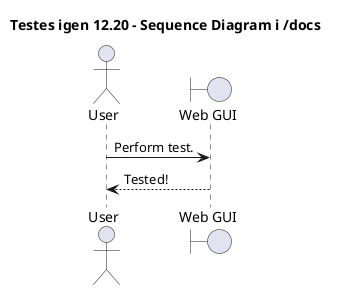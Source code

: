 @startuml

title "Testes igen 12.20 - Sequence Diagram i /docs"

actor User
boundary "Web GUI" as GUI

User -> GUI: Perform test.
GUI --> User: Tested!

@enduml
